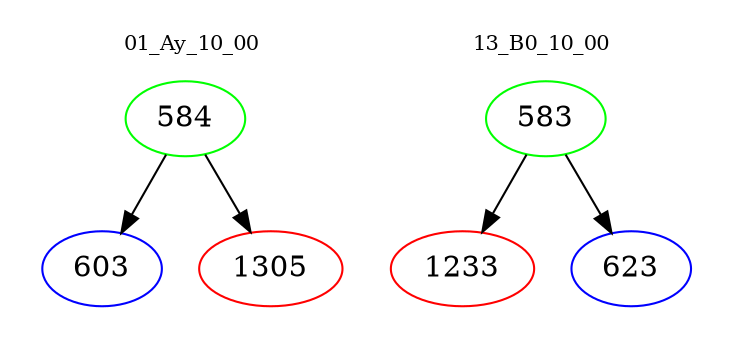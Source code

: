 digraph{
subgraph cluster_0 {
color = white
label = "01_Ay_10_00";
fontsize=10;
T0_584 [label="584", color="green"]
T0_584 -> T0_603 [color="black"]
T0_603 [label="603", color="blue"]
T0_584 -> T0_1305 [color="black"]
T0_1305 [label="1305", color="red"]
}
subgraph cluster_1 {
color = white
label = "13_B0_10_00";
fontsize=10;
T1_583 [label="583", color="green"]
T1_583 -> T1_1233 [color="black"]
T1_1233 [label="1233", color="red"]
T1_583 -> T1_623 [color="black"]
T1_623 [label="623", color="blue"]
}
}
